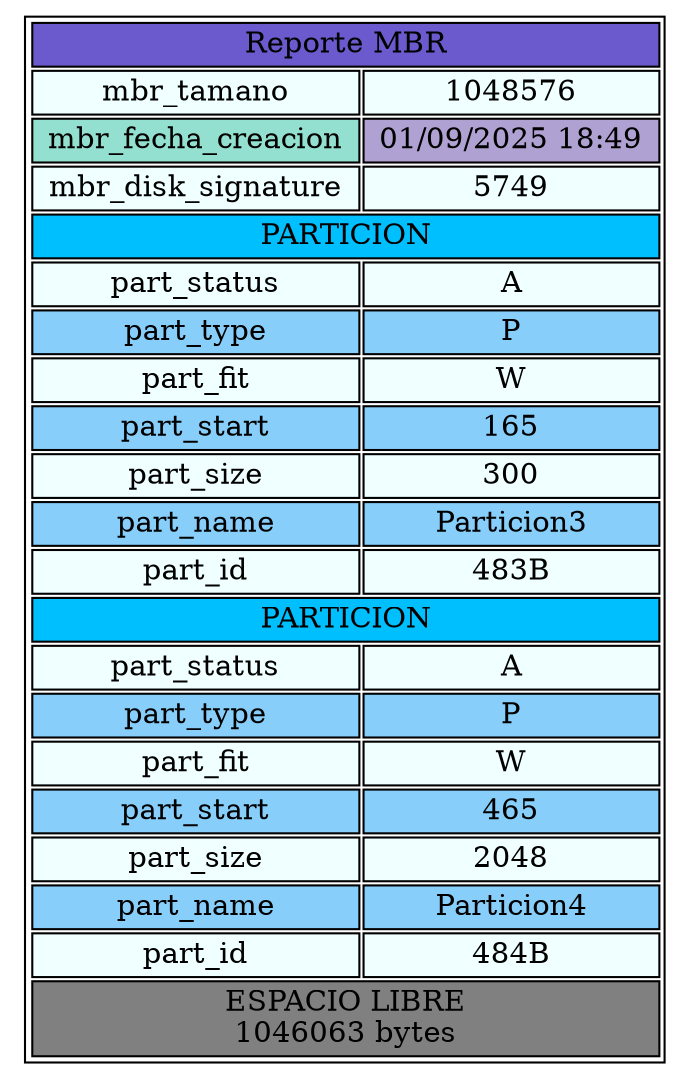 digraph { 
node [ shape=none ] 
TablaReportNodo [ label = < <table border="1"> 
 <tr>
  <td bgcolor='SlateBlue' COLSPAN="2"> Reporte MBR </td> 
 </tr> 
 <tr>
  <td bgcolor='Azure'> mbr_tamano </td> 
  <td bgcolor='Azure'> 1048576 </td> 
 </tr> 
 <tr>
  <td bgcolor='#93e0d0ff'> mbr_fecha_creacion </td> 
  <td bgcolor='#AFA1D1'> 01/09/2025 18:49 </td> 
 </tr> 
 <tr>
  <td bgcolor='Azure'> mbr_disk_signature </td> 
  <td bgcolor='Azure'> 5749 </td> 
 </tr>  
 <tr>
  <td bgcolor='DeepSkyBlue' COLSPAN="2"> PARTICION </td> 
 </tr> 
 <tr>
  <td bgcolor='Azure'> part_status </td> 
  <td bgcolor='Azure'> A </td> 
 </tr> 
 <tr>
  <td bgcolor='LightSkyBlue'> part_type </td> 
  <td bgcolor='LightSkyBlue'> P </td> 
 </tr> 
 <tr>
  <td bgcolor='Azure'> part_fit </td> 
  <td bgcolor='Azure'> W </td> 
 </tr> 
 <tr>
  <td bgcolor='LightSkyBlue'> part_start </td> 
  <td bgcolor='LightSkyBlue'> 165 </td> 
 </tr> 
 <tr>
  <td bgcolor='Azure'> part_size </td> 
  <td bgcolor='Azure'> 300 </td> 
 </tr> 
 <tr>
  <td bgcolor='LightSkyBlue'> part_name </td> 
  <td bgcolor='LightSkyBlue'> Particion3 </td> 
 </tr> 
 <tr>
  <td bgcolor='Azure'> part_id </td> 
  <td bgcolor='Azure'> 483B </td> 
 </tr> 
 <tr>
  <td bgcolor='DeepSkyBlue' COLSPAN="2"> PARTICION </td> 
 </tr> 
 <tr>
  <td bgcolor='Azure'> part_status </td> 
  <td bgcolor='Azure'> A </td> 
 </tr> 
 <tr>
  <td bgcolor='LightSkyBlue'> part_type </td> 
  <td bgcolor='LightSkyBlue'> P </td> 
 </tr> 
 <tr>
  <td bgcolor='Azure'> part_fit </td> 
  <td bgcolor='Azure'> W </td> 
 </tr> 
 <tr>
  <td bgcolor='LightSkyBlue'> part_start </td> 
  <td bgcolor='LightSkyBlue'> 465 </td> 
 </tr> 
 <tr>
  <td bgcolor='Azure'> part_size </td> 
  <td bgcolor='Azure'> 2048 </td> 
 </tr> 
 <tr>
  <td bgcolor='LightSkyBlue'> part_name </td> 
  <td bgcolor='LightSkyBlue'> Particion4 </td> 
 </tr> 
 <tr>
  <td bgcolor='Azure'> part_id </td> 
  <td bgcolor='Azure'> 484B </td> 
 </tr> 
 <tr>
  <td bgcolor='#808080' COLSPAN="2"> ESPACIO LIBRE <br/> 1046063 bytes </td> 
 </tr> 
</table> > ]
}